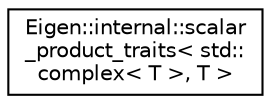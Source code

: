 digraph "Graphical Class Hierarchy"
{
  edge [fontname="Helvetica",fontsize="10",labelfontname="Helvetica",labelfontsize="10"];
  node [fontname="Helvetica",fontsize="10",shape=record];
  rankdir="LR";
  Node1 [label="Eigen::internal::scalar\l_product_traits\< std::\lcomplex\< T \>, T \>",height=0.2,width=0.4,color="black", fillcolor="white", style="filled",URL="$struct_eigen_1_1internal_1_1scalar__product__traits_3_01std_1_1complex_3_01_t_01_4_00_01_t_01_4.html"];
}
